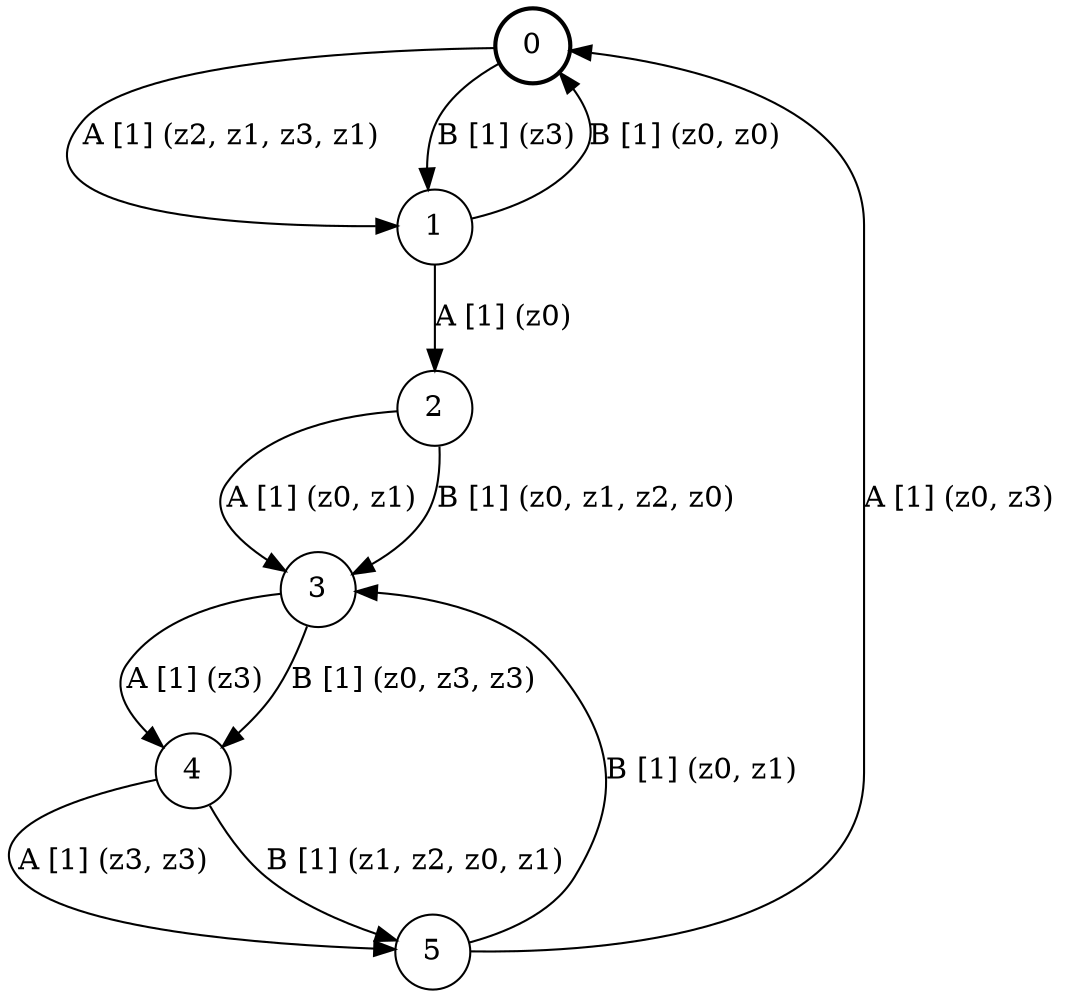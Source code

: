 # generated file, don't try to modify
# command: dot -Tpng <filename> > tree.png
digraph Automaton {
    node [shape = circle];
    0 [style = "bold"];
    0 -> 1 [label = "A [1] (z2, z1, z3, z1) "];
    0 -> 1 [label = "B [1] (z3) "];
    1 -> 2 [label = "A [1] (z0) "];
    1 -> 0 [label = "B [1] (z0, z0) "];
    2 -> 3 [label = "A [1] (z0, z1) "];
    2 -> 3 [label = "B [1] (z0, z1, z2, z0) "];
    3 -> 4 [label = "A [1] (z3) "];
    3 -> 4 [label = "B [1] (z0, z3, z3) "];
    4 -> 5 [label = "A [1] (z3, z3) "];
    4 -> 5 [label = "B [1] (z1, z2, z0, z1) "];
    5 -> 0 [label = "A [1] (z0, z3) "];
    5 -> 3 [label = "B [1] (z0, z1) "];
}
